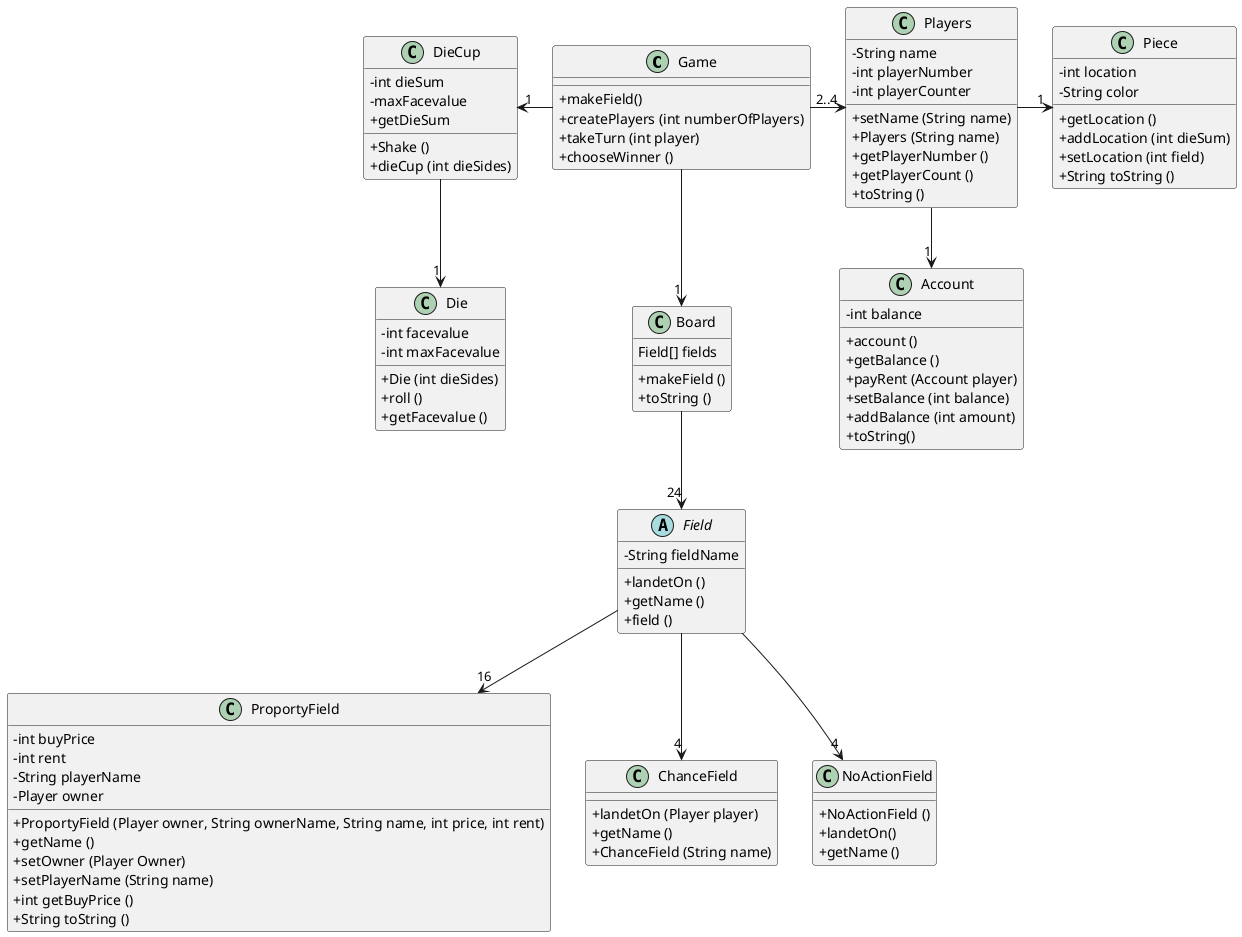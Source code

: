 @startuml
'https://plantuml.com/class-diagram
skinparam classAttributeIconSize 0
Class Game
Game -> "2..4" Players
Players --> "1" Account
Players -> "1" Piece
DieCup"1" <- Game
DieCup --> "1" Die
Game --> "1" Board
Board --> "24" Field
Field --> "16"ProportyField
Field --> "4"ChanceField
Field --> "4"NoActionField

Class Board
Class Field
Class ProportyField
Class ChanceField
Class NoActionField

abstract class Field
Field : - String fieldName
Field : + landetOn ()
Field : + getName ()
Field : + field ()

Class ChanceField
ChanceField : + landetOn (Player player)
ChanceField : + getName ()
ChanceField : + ChanceField (String name)

Class Board
Board :  Field[] fields
Board : + makeField ()
Board : + toString ()

Class Game
Game : + makeField()
Game : + createPlayers (int numberOfPlayers)
Game : + takeTurn (int player)
Game : + chooseWinner ()

Class NoActionField
NoActionField : + NoActionField ()
NoActionField : + landetOn()
NoActionField : + getName ()

Class ProportyField
ProportyField : - int buyPrice
ProportyField : - int rent
ProportyField : - String playerName
ProportyField : - Player owner
ProportyField : + ProportyField (Player owner, String ownerName, String name, int price, int rent)
ProportyField : + getName ()
ProportyField : + setOwner (Player Owner)
ProportyField : + setPlayerName (String name)
ProportyField : + int getBuyPrice ()
ProportyField : + String toString ()


Class DieCup
DieCup : - int dieSum
DieCup : - maxFacevalue
DieCup : + Shake ()
DieCup : + getDieSum
DieCup : + dieCup (int dieSides)


Class Die
Die : - int facevalue
Die : - int maxFacevalue
Die : + Die (int dieSides)
Die : + roll ()
Die : + getFacevalue ()

Class Players
Players : - String name
Players : - int playerNumber
Players : - int playerCounter
Players : + setName (String name)
Players : + Players (String name)
Players : + getPlayerNumber ()
Players : + getPlayerCount ()
Players : + toString ()

Class Piece
Piece : - int location
Piece : - String color
Piece : + getLocation ()
Piece : + addLocation (int dieSum)
Piece : + setLocation (int field)
Piece : + String toString ()

Class Account
Account : - int balance
Account : + account ()
Account : + getBalance ()
Account : + payRent (Account player)
Account : + setBalance (int balance)
Account : + addBalance (int amount)
Account : + toString()

@enduml